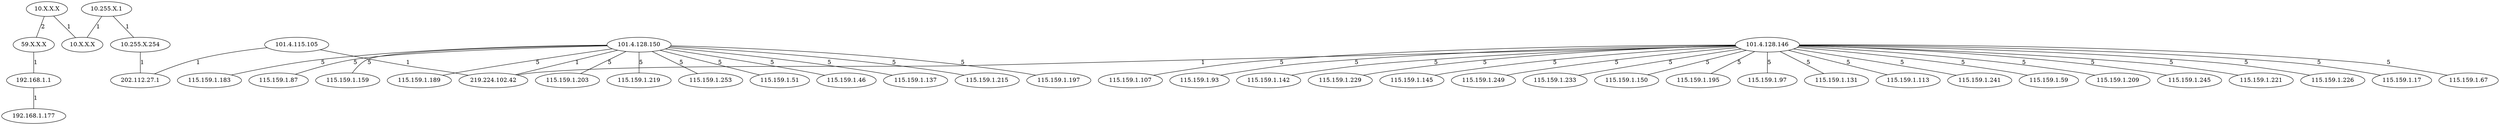 graph {
    0 [ label = "192.168.1.177" ]
    1 [ label = "115.159.1.203" ]
    2 [ label = "101.4.128.150" ]
    3 [ label = "115.159.1.219" ]
    4 [ label = "115.159.1.253" ]
    5 [ label = "115.159.1.241" ]
    6 [ label = "101.4.128.146" ]
    7 [ label = "115.159.1.59" ]
    8 [ label = "115.159.1.209" ]
    9 [ label = "115.159.1.245" ]
    10 [ label = "115.159.1.221" ]
    11 [ label = "115.159.1.226" ]
    12 [ label = "115.159.1.17" ]
    13 [ label = "115.159.1.67" ]
    14 [ label = "115.159.1.107" ]
    15 [ label = "115.159.1.51" ]
    16 [ label = "115.159.1.93" ]
    17 [ label = "115.159.1.46" ]
    18 [ label = "115.159.1.142" ]
    19 [ label = "115.159.1.229" ]
    20 [ label = "115.159.1.137" ]
    21 [ label = "115.159.1.215" ]
    22 [ label = "115.159.1.145" ]
    23 [ label = "115.159.1.197" ]
    24 [ label = "115.159.1.183" ]
    25 [ label = "115.159.1.249" ]
    26 [ label = "115.159.1.233" ]
    27 [ label = "115.159.1.150" ]
    28 [ label = "115.159.1.195" ]
    29 [ label = "115.159.1.97" ]
    30 [ label = "115.159.1.131" ]
    31 [ label = "115.159.1.87" ]
    32 [ label = "115.159.1.159" ]
    33 [ label = "115.159.1.189" ]
    34 [ label = "219.224.102.42" ]
    35 [ label = "192.168.1.1" ]
    36 [ label = "59.X.X.X" ]
    37 [ label = "10.X.X.X" ]
    38 [ label = "10.X.X.X" ]
    39 [ label = "10.255.X.1" ]
    40 [ label = "10.255.X.254" ]
    41 [ label = "202.112.27.1" ]
    42 [ label = "101.4.115.105" ]
    43 [ label = "115.159.1.113" ]
    2 -- 1 [ label = "5" ]
    2 -- 3 [ label = "5" ]
    2 -- 4 [ label = "5" ]
    6 -- 5 [ label = "5" ]
    6 -- 7 [ label = "5" ]
    6 -- 8 [ label = "5" ]
    6 -- 9 [ label = "5" ]
    6 -- 10 [ label = "5" ]
    6 -- 11 [ label = "5" ]
    6 -- 12 [ label = "5" ]
    6 -- 13 [ label = "5" ]
    6 -- 14 [ label = "5" ]
    2 -- 15 [ label = "5" ]
    6 -- 16 [ label = "5" ]
    2 -- 17 [ label = "5" ]
    6 -- 18 [ label = "5" ]
    6 -- 19 [ label = "5" ]
    2 -- 20 [ label = "5" ]
    2 -- 21 [ label = "5" ]
    6 -- 22 [ label = "5" ]
    2 -- 23 [ label = "5" ]
    2 -- 24 [ label = "5" ]
    6 -- 25 [ label = "5" ]
    6 -- 26 [ label = "5" ]
    6 -- 27 [ label = "5" ]
    6 -- 28 [ label = "5" ]
    6 -- 29 [ label = "5" ]
    6 -- 30 [ label = "5" ]
    2 -- 31 [ label = "5" ]
    2 -- 32 [ label = "5" ]
    2 -- 33 [ label = "5" ]
    2 -- 34 [ label = "1" ]
    35 -- 0 [ label = "1" ]
    36 -- 35 [ label = "1" ]
    37 -- 36 [ label = "2" ]
    37 -- 38 [ label = "1" ]
    39 -- 38 [ label = "1" ]
    39 -- 40 [ label = "1" ]
    40 -- 41 [ label = "1" ]
    42 -- 41 [ label = "1" ]
    42 -- 34 [ label = "1" ]
    6 -- 34 [ label = "1" ]
    6 -- 43 [ label = "5" ]
}
